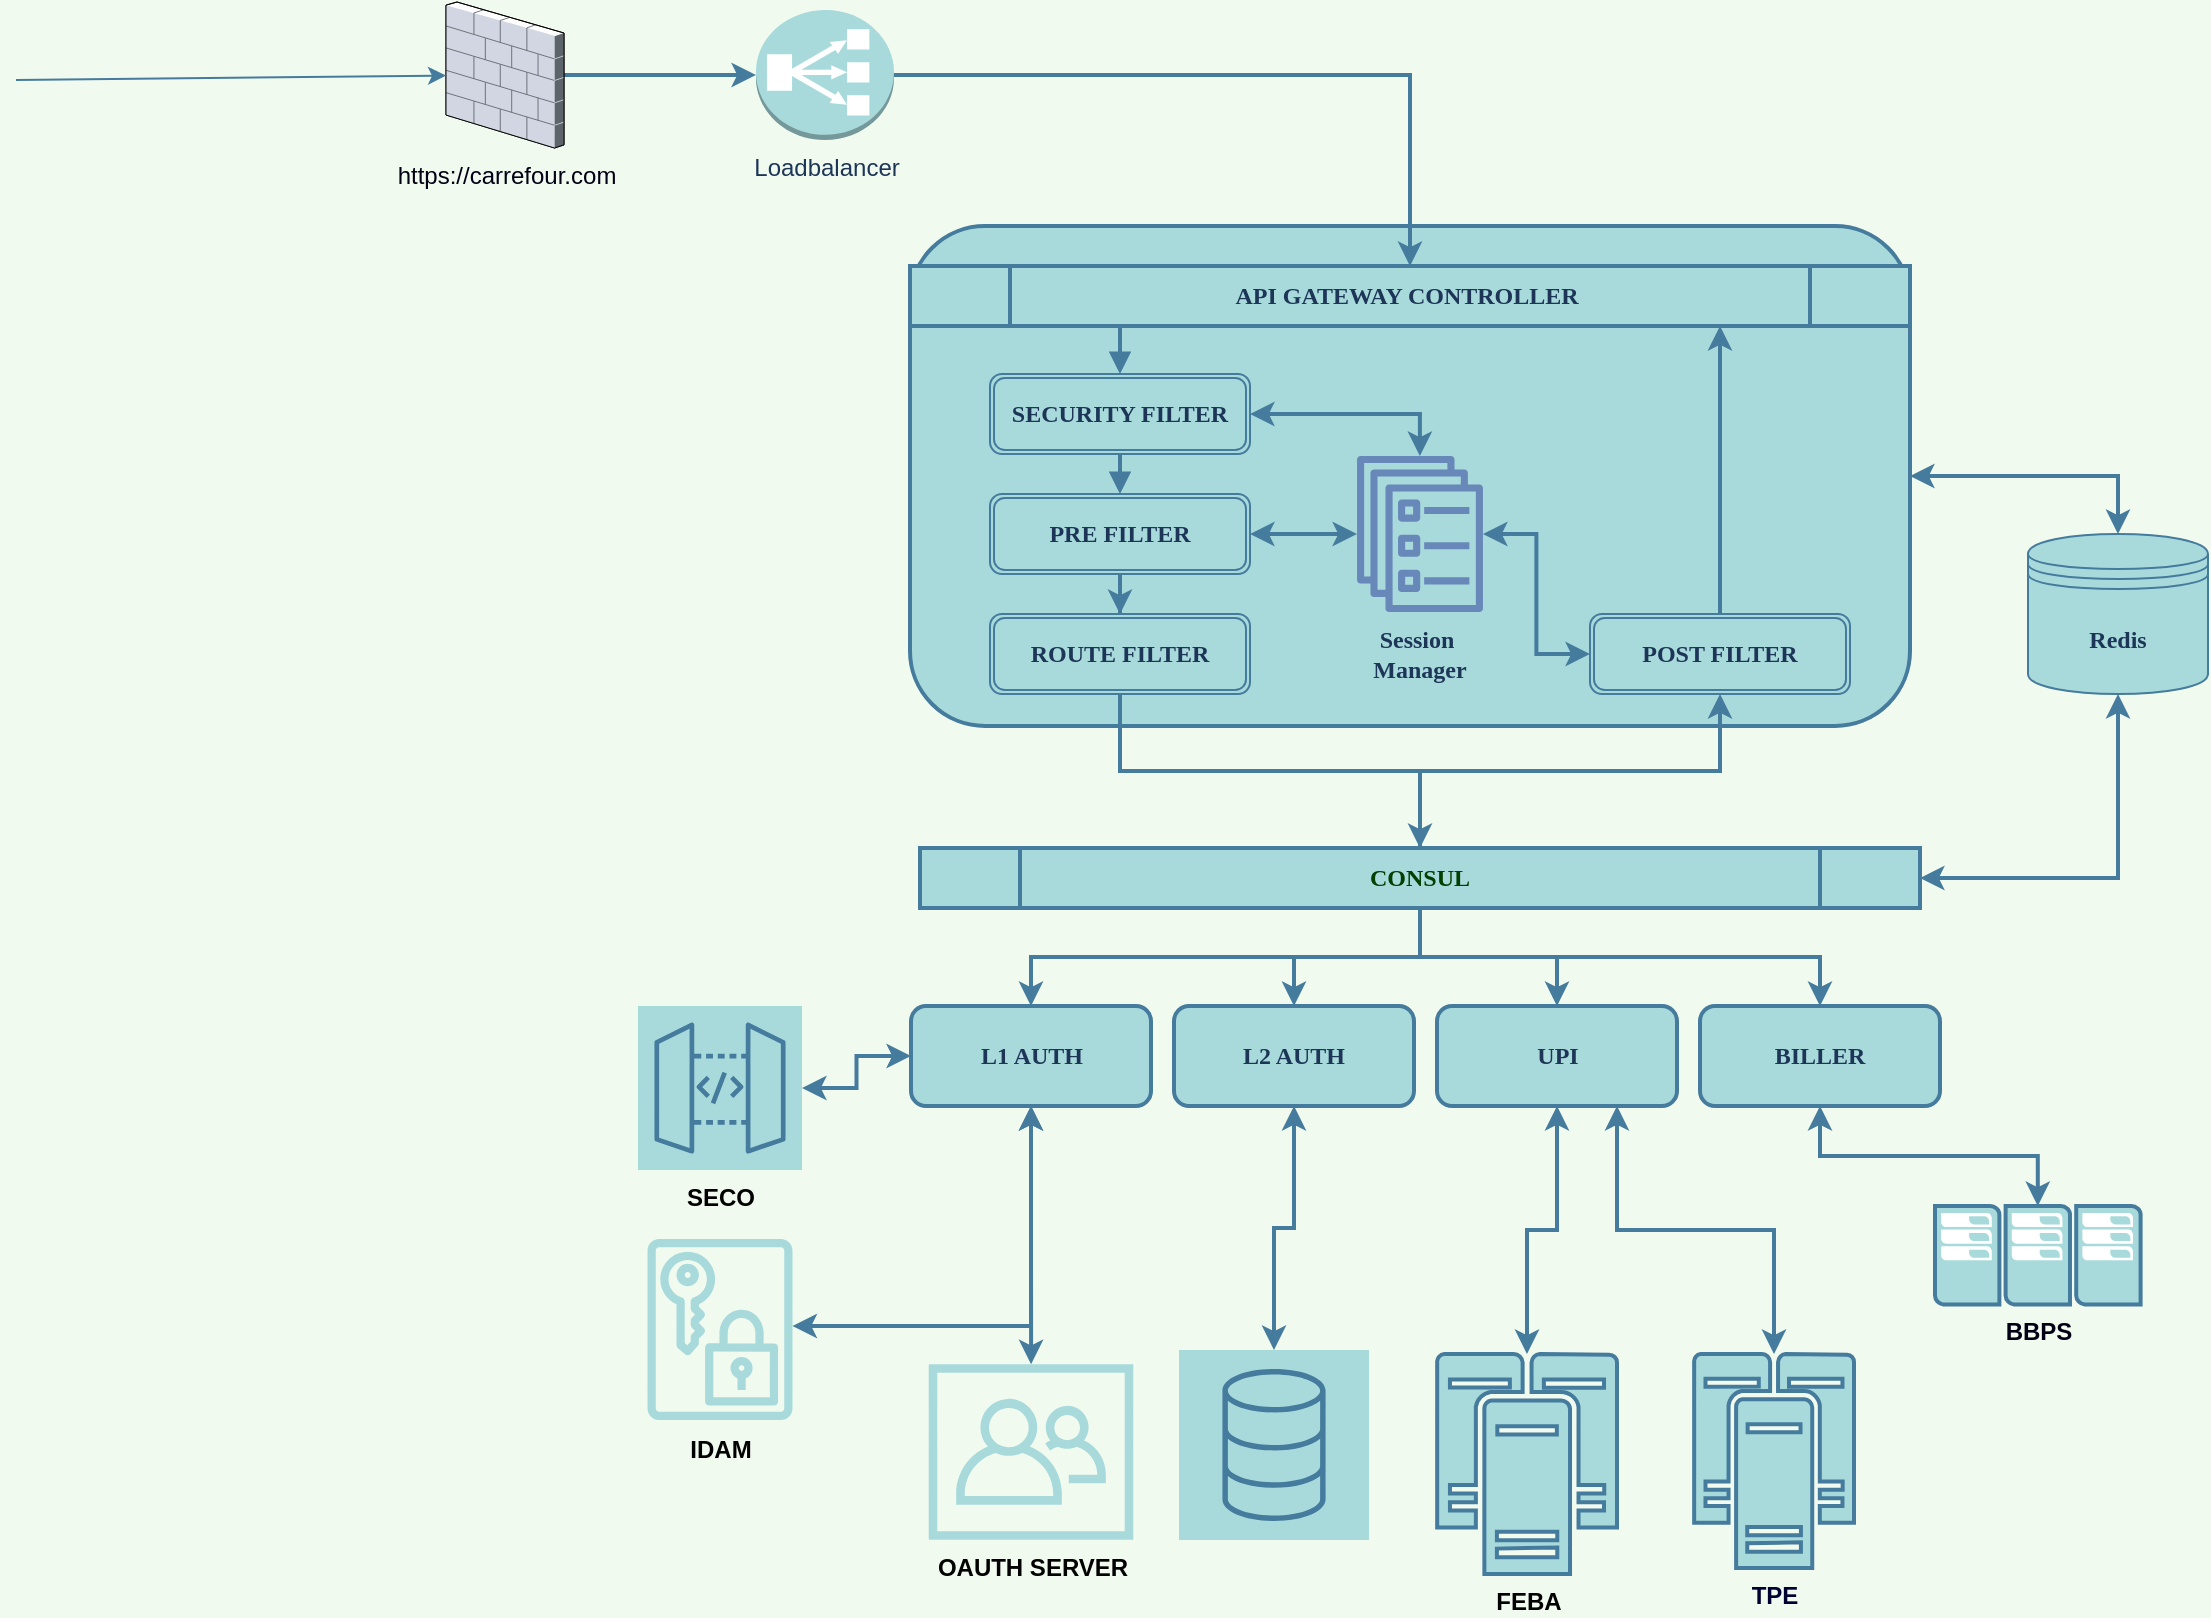 <mxfile version="15.2.5" type="device"><diagram name="Page-1" id="c7558073-3199-34d8-9f00-42111426c3f3"><mxGraphModel dx="1106" dy="814" grid="0" gridSize="10" guides="1" tooltips="1" connect="1" arrows="1" fold="1" page="1" pageScale="1" pageWidth="1169" pageHeight="827" background="#F1FAEE" math="0" shadow="0"><root><mxCell id="0"/><mxCell id="1" parent="0"/><mxCell id="-tXl4RzohkUMyZXzj-69-45" style="edgeStyle=orthogonalEdgeStyle;rounded=0;orthogonalLoop=1;jettySize=auto;html=1;startArrow=classic;startFill=1;endArrow=classic;endFill=1;strokeWidth=2;strokeColor=#457B9D;fontColor=#1D3557;labelBackgroundColor=#F1FAEE;" parent="1" source="v8y4GBMtBT7H4xQfBGqj-113" target="-tXl4RzohkUMyZXzj-69-29" edge="1"><mxGeometry relative="1" as="geometry"/></mxCell><mxCell id="-tXl4RzohkUMyZXzj-69-46" style="edgeStyle=orthogonalEdgeStyle;rounded=0;orthogonalLoop=1;jettySize=auto;html=1;startArrow=classic;startFill=1;endArrow=classic;endFill=1;strokeWidth=2;strokeColor=#457B9D;fontColor=#1D3557;labelBackgroundColor=#F1FAEE;" parent="1" source="v8y4GBMtBT7H4xQfBGqj-113" target="-tXl4RzohkUMyZXzj-69-34" edge="1"><mxGeometry relative="1" as="geometry"/></mxCell><mxCell id="-tXl4RzohkUMyZXzj-69-47" style="edgeStyle=orthogonalEdgeStyle;rounded=0;orthogonalLoop=1;jettySize=auto;html=1;startArrow=classic;startFill=1;endArrow=classic;endFill=1;strokeWidth=2;strokeColor=#457B9D;fontColor=#1D3557;labelBackgroundColor=#F1FAEE;" parent="1" source="v8y4GBMtBT7H4xQfBGqj-113" target="-tXl4RzohkUMyZXzj-69-21" edge="1"><mxGeometry relative="1" as="geometry"><Array as="points"><mxPoint x="528" y="668"/><mxPoint x="382" y="668"/></Array></mxGeometry></mxCell><mxCell id="v8y4GBMtBT7H4xQfBGqj-113" value="L1 AUTH" style="rounded=1;whiteSpace=wrap;html=1;fontFamily=Garamond;fontSize=12;fontStyle=1;strokeWidth=2;fillColor=#A8DADC;strokeColor=#457B9D;fontColor=#1D3557;" parent="1" vertex="1"><mxGeometry x="467.5" y="508" width="120" height="50" as="geometry"/></mxCell><mxCell id="-tXl4RzohkUMyZXzj-69-44" style="edgeStyle=orthogonalEdgeStyle;rounded=0;orthogonalLoop=1;jettySize=auto;html=1;startArrow=classic;startFill=1;endArrow=classic;endFill=1;strokeWidth=2;strokeColor=#457B9D;fontColor=#1D3557;labelBackgroundColor=#F1FAEE;" parent="1" source="v8y4GBMtBT7H4xQfBGqj-115" target="-tXl4RzohkUMyZXzj-69-19" edge="1"><mxGeometry relative="1" as="geometry"/></mxCell><mxCell id="v8y4GBMtBT7H4xQfBGqj-115" value="L2 AUTH" style="rounded=1;whiteSpace=wrap;html=1;fontFamily=Garamond;fontSize=12;fontStyle=1;strokeWidth=2;fillColor=#A8DADC;strokeColor=#457B9D;fontColor=#1D3557;" parent="1" vertex="1"><mxGeometry x="599" y="508" width="120" height="50" as="geometry"/></mxCell><mxCell id="-tXl4RzohkUMyZXzj-69-52" style="edgeStyle=orthogonalEdgeStyle;rounded=0;orthogonalLoop=1;jettySize=auto;html=1;entryX=0.5;entryY=0;entryDx=0;entryDy=0;entryPerimeter=0;startArrow=classic;startFill=1;endArrow=classic;endFill=1;strokeWidth=2;strokeColor=#457B9D;fontColor=#1D3557;labelBackgroundColor=#F1FAEE;" parent="1" source="v8y4GBMtBT7H4xQfBGqj-116" target="-tXl4RzohkUMyZXzj-69-59" edge="1"><mxGeometry relative="1" as="geometry"><mxPoint x="790.5" y="600" as="targetPoint"/></mxGeometry></mxCell><mxCell id="-tXl4RzohkUMyZXzj-69-63" style="edgeStyle=orthogonalEdgeStyle;rounded=0;orthogonalLoop=1;jettySize=auto;html=1;entryX=0.5;entryY=0;entryDx=0;entryDy=0;entryPerimeter=0;startArrow=classic;startFill=1;endArrow=classic;endFill=1;strokeWidth=2;exitX=0.75;exitY=1;exitDx=0;exitDy=0;strokeColor=#457B9D;fontColor=#1D3557;labelBackgroundColor=#F1FAEE;" parent="1" source="v8y4GBMtBT7H4xQfBGqj-116" target="-tXl4RzohkUMyZXzj-69-61" edge="1"><mxGeometry relative="1" as="geometry"/></mxCell><mxCell id="v8y4GBMtBT7H4xQfBGqj-116" value="UPI" style="rounded=1;whiteSpace=wrap;html=1;fontFamily=Garamond;fontSize=12;fontStyle=1;strokeWidth=2;fillColor=#A8DADC;strokeColor=#457B9D;fontColor=#1D3557;" parent="1" vertex="1"><mxGeometry x="730.5" y="508" width="120" height="50" as="geometry"/></mxCell><mxCell id="-tXl4RzohkUMyZXzj-69-66" style="edgeStyle=orthogonalEdgeStyle;rounded=0;orthogonalLoop=1;jettySize=auto;html=1;startArrow=classic;startFill=1;endArrow=classic;endFill=1;strokeWidth=2;strokeColor=#457B9D;fontColor=#1D3557;labelBackgroundColor=#F1FAEE;" parent="1" source="v8y4GBMtBT7H4xQfBGqj-118" target="-tXl4RzohkUMyZXzj-69-58" edge="1"><mxGeometry relative="1" as="geometry"/></mxCell><mxCell id="v8y4GBMtBT7H4xQfBGqj-118" value="BILLER" style="rounded=1;whiteSpace=wrap;html=1;fontFamily=Garamond;fontSize=12;fontStyle=1;strokeWidth=2;fillColor=#A8DADC;strokeColor=#457B9D;fontColor=#1D3557;" parent="1" vertex="1"><mxGeometry x="862" y="508" width="120" height="50" as="geometry"/></mxCell><mxCell id="v8y4GBMtBT7H4xQfBGqj-121" style="edgeStyle=orthogonalEdgeStyle;rounded=0;orthogonalLoop=1;jettySize=auto;html=1;entryX=0.5;entryY=0;entryDx=0;entryDy=0;fontFamily=Garamond;fontSize=12;strokeWidth=2;strokeColor=#457B9D;fontColor=#1D3557;labelBackgroundColor=#F1FAEE;" parent="1" source="v8y4GBMtBT7H4xQfBGqj-119" target="v8y4GBMtBT7H4xQfBGqj-113" edge="1"><mxGeometry relative="1" as="geometry"/></mxCell><mxCell id="v8y4GBMtBT7H4xQfBGqj-122" style="edgeStyle=orthogonalEdgeStyle;rounded=0;orthogonalLoop=1;jettySize=auto;html=1;entryX=0.5;entryY=0;entryDx=0;entryDy=0;fontFamily=Garamond;fontSize=12;strokeWidth=2;exitX=0.5;exitY=1;exitDx=0;exitDy=0;strokeColor=#457B9D;fontColor=#1D3557;labelBackgroundColor=#F1FAEE;" parent="1" source="v8y4GBMtBT7H4xQfBGqj-119" target="v8y4GBMtBT7H4xQfBGqj-118" edge="1"><mxGeometry relative="1" as="geometry"><mxPoint x="1052" y="387" as="sourcePoint"/></mxGeometry></mxCell><mxCell id="v8y4GBMtBT7H4xQfBGqj-123" style="edgeStyle=orthogonalEdgeStyle;rounded=0;orthogonalLoop=1;jettySize=auto;html=1;fontFamily=Garamond;fontSize=12;strokeWidth=2;strokeColor=#457B9D;fontColor=#1D3557;labelBackgroundColor=#F1FAEE;" parent="1" source="v8y4GBMtBT7H4xQfBGqj-119" target="v8y4GBMtBT7H4xQfBGqj-115" edge="1"><mxGeometry relative="1" as="geometry"/></mxCell><mxCell id="-tXl4RzohkUMyZXzj-69-67" style="edgeStyle=orthogonalEdgeStyle;rounded=0;orthogonalLoop=1;jettySize=auto;html=1;startArrow=classic;startFill=1;endArrow=classic;endFill=1;strokeWidth=2;strokeColor=#457B9D;fontColor=#1D3557;labelBackgroundColor=#F1FAEE;" parent="1" source="v8y4GBMtBT7H4xQfBGqj-119" target="v8y4GBMtBT7H4xQfBGqj-156" edge="1"><mxGeometry relative="1" as="geometry"/></mxCell><mxCell id="zl9vhYnZEvdMoxa9qmZj-1" style="edgeStyle=orthogonalEdgeStyle;rounded=0;sketch=0;orthogonalLoop=1;jettySize=auto;html=1;strokeWidth=2;strokeColor=#457B9D;fontColor=#1D3557;labelBackgroundColor=#F1FAEE;" edge="1" parent="1" source="v8y4GBMtBT7H4xQfBGqj-119" target="v8y4GBMtBT7H4xQfBGqj-116"><mxGeometry relative="1" as="geometry"/></mxCell><mxCell id="v8y4GBMtBT7H4xQfBGqj-119" value="&lt;font color=&quot;#004000&quot;&gt;&lt;b&gt;CONSUL&lt;/b&gt;&lt;/font&gt;" style="shape=process;whiteSpace=wrap;html=1;backgroundOutline=1;fontFamily=Garamond;fontSize=12;rotation=0;strokeWidth=2;fillColor=#A8DADC;strokeColor=#457B9D;fontColor=#1D3557;" parent="1" vertex="1"><mxGeometry x="472" y="429" width="500" height="30" as="geometry"/></mxCell><mxCell id="v8y4GBMtBT7H4xQfBGqj-136" style="edgeStyle=orthogonalEdgeStyle;rounded=0;orthogonalLoop=1;jettySize=auto;html=1;entryX=1;entryY=0.5;entryDx=0;entryDy=0;fontFamily=Garamond;fontSize=12;strokeColor=#457B9D;fontColor=#1D3557;labelBackgroundColor=#F1FAEE;" parent="1" source="v8y4GBMtBT7H4xQfBGqj-125" target="v8y4GBMtBT7H4xQfBGqj-130" edge="1"><mxGeometry relative="1" as="geometry"/></mxCell><mxCell id="v8y4GBMtBT7H4xQfBGqj-157" style="edgeStyle=orthogonalEdgeStyle;rounded=0;orthogonalLoop=1;jettySize=auto;html=1;entryX=0.5;entryY=0;entryDx=0;entryDy=0;startArrow=classic;startFill=1;strokeWidth=2;fontFamily=Garamond;fontSize=12;strokeColor=#457B9D;fontColor=#1D3557;labelBackgroundColor=#F1FAEE;" parent="1" source="v8y4GBMtBT7H4xQfBGqj-126" target="v8y4GBMtBT7H4xQfBGqj-156" edge="1"><mxGeometry relative="1" as="geometry"/></mxCell><mxCell id="v8y4GBMtBT7H4xQfBGqj-126" value="" style="rounded=1;whiteSpace=wrap;html=1;fontFamily=Garamond;fontSize=12;strokeWidth=2;fillColor=#A8DADC;strokeColor=#457B9D;fontColor=#1D3557;" parent="1" vertex="1"><mxGeometry x="467" y="118" width="500" height="250" as="geometry"/></mxCell><mxCell id="v8y4GBMtBT7H4xQfBGqj-133" style="edgeStyle=orthogonalEdgeStyle;rounded=0;orthogonalLoop=1;jettySize=auto;html=1;entryX=0.5;entryY=0;entryDx=0;entryDy=0;fontFamily=Garamond;fontSize=12;strokeWidth=2;strokeColor=#457B9D;fontColor=#1D3557;labelBackgroundColor=#F1FAEE;" parent="1" source="v8y4GBMtBT7H4xQfBGqj-127" target="v8y4GBMtBT7H4xQfBGqj-131" edge="1"><mxGeometry relative="1" as="geometry"/></mxCell><mxCell id="v8y4GBMtBT7H4xQfBGqj-127" value="PRE FILTER" style="shape=ext;double=1;rounded=1;whiteSpace=wrap;html=1;fontFamily=Garamond;fontSize=12;fontStyle=1;fillColor=#A8DADC;strokeColor=#457B9D;fontColor=#1D3557;" parent="1" vertex="1"><mxGeometry x="507" y="252" width="130" height="40" as="geometry"/></mxCell><mxCell id="v8y4GBMtBT7H4xQfBGqj-151" style="edgeStyle=orthogonalEdgeStyle;rounded=0;orthogonalLoop=1;jettySize=auto;html=1;entryX=0.81;entryY=1;entryDx=0;entryDy=0;fontFamily=Garamond;fontSize=12;strokeWidth=2;entryPerimeter=0;strokeColor=#457B9D;fontColor=#1D3557;labelBackgroundColor=#F1FAEE;" parent="1" source="v8y4GBMtBT7H4xQfBGqj-128" target="v8y4GBMtBT7H4xQfBGqj-125" edge="1"><mxGeometry relative="1" as="geometry"/></mxCell><mxCell id="v8y4GBMtBT7H4xQfBGqj-128" value="POST FILTER" style="shape=ext;double=1;rounded=1;whiteSpace=wrap;html=1;fontFamily=Garamond;fontSize=12;fontStyle=1;direction=west;fillColor=#A8DADC;strokeColor=#457B9D;fontColor=#1D3557;" parent="1" vertex="1"><mxGeometry x="807" y="312" width="130" height="40" as="geometry"/></mxCell><mxCell id="v8y4GBMtBT7H4xQfBGqj-169" style="edgeStyle=orthogonalEdgeStyle;rounded=0;orthogonalLoop=1;jettySize=auto;html=1;startArrow=classic;startFill=1;strokeWidth=2;fontFamily=Garamond;fontSize=12;strokeColor=#457B9D;fontColor=#1D3557;labelBackgroundColor=#F1FAEE;" parent="1" source="v8y4GBMtBT7H4xQfBGqj-130" target="v8y4GBMtBT7H4xQfBGqj-152" edge="1"><mxGeometry relative="1" as="geometry"/></mxCell><mxCell id="v8y4GBMtBT7H4xQfBGqj-130" value="SECURITY FILTER" style="shape=ext;double=1;rounded=1;whiteSpace=wrap;html=1;fontFamily=Garamond;fontSize=12;fontStyle=1;fillColor=#A8DADC;strokeColor=#457B9D;fontColor=#1D3557;" parent="1" vertex="1"><mxGeometry x="507" y="192" width="130" height="40" as="geometry"/></mxCell><mxCell id="v8y4GBMtBT7H4xQfBGqj-134" style="edgeStyle=orthogonalEdgeStyle;rounded=0;orthogonalLoop=1;jettySize=auto;html=1;entryX=0.5;entryY=0;entryDx=0;entryDy=0;fontFamily=Garamond;fontSize=12;strokeWidth=2;strokeColor=#457B9D;fontColor=#1D3557;labelBackgroundColor=#F1FAEE;" parent="1" source="v8y4GBMtBT7H4xQfBGqj-131" target="v8y4GBMtBT7H4xQfBGqj-119" edge="1"><mxGeometry relative="1" as="geometry"/></mxCell><mxCell id="v8y4GBMtBT7H4xQfBGqj-131" value="ROUTE FILTER" style="shape=ext;double=1;rounded=1;whiteSpace=wrap;html=1;fontFamily=Garamond;fontSize=12;fontStyle=1;fillColor=#A8DADC;strokeColor=#457B9D;fontColor=#1D3557;" parent="1" vertex="1"><mxGeometry x="507" y="312" width="130" height="40" as="geometry"/></mxCell><mxCell id="v8y4GBMtBT7H4xQfBGqj-125" value="API GATEWAY CONTROLLER&amp;nbsp;" style="shape=process;whiteSpace=wrap;html=1;backgroundOutline=1;fontFamily=Garamond;fontSize=12;strokeWidth=2;fillColor=#A8DADC;strokeColor=#457B9D;fontColor=#1D3557;fontStyle=1" parent="1" vertex="1"><mxGeometry x="467" y="138" width="500" height="30" as="geometry"/></mxCell><mxCell id="v8y4GBMtBT7H4xQfBGqj-145" style="edgeStyle=orthogonalEdgeStyle;rounded=0;orthogonalLoop=1;jettySize=auto;html=1;entryX=0.5;entryY=0;entryDx=0;entryDy=0;fontFamily=Garamond;fontSize=12;strokeWidth=2;strokeColor=#457B9D;fontColor=#1D3557;labelBackgroundColor=#F1FAEE;" parent="1" source="v8y4GBMtBT7H4xQfBGqj-119" target="v8y4GBMtBT7H4xQfBGqj-128" edge="1"><mxGeometry relative="1" as="geometry"/></mxCell><mxCell id="v8y4GBMtBT7H4xQfBGqj-147" value="" style="html=1;verticalAlign=bottom;endArrow=block;fontFamily=Garamond;fontSize=12;exitX=0.5;exitY=1;exitDx=0;exitDy=0;strokeWidth=2;strokeColor=#457B9D;fontColor=#1D3557;labelBackgroundColor=#F1FAEE;" parent="1" source="v8y4GBMtBT7H4xQfBGqj-130" target="v8y4GBMtBT7H4xQfBGqj-127" edge="1"><mxGeometry width="80" relative="1" as="geometry"><mxPoint x="467" y="648" as="sourcePoint"/><mxPoint x="547" y="648" as="targetPoint"/></mxGeometry></mxCell><mxCell id="v8y4GBMtBT7H4xQfBGqj-153" style="edgeStyle=orthogonalEdgeStyle;rounded=0;orthogonalLoop=1;jettySize=auto;html=1;entryX=1;entryY=0.5;entryDx=0;entryDy=0;fontFamily=Garamond;fontSize=12;startArrow=classic;startFill=1;strokeWidth=2;strokeColor=#457B9D;fontColor=#1D3557;labelBackgroundColor=#F1FAEE;" parent="1" source="v8y4GBMtBT7H4xQfBGqj-152" target="v8y4GBMtBT7H4xQfBGqj-127" edge="1"><mxGeometry relative="1" as="geometry"/></mxCell><mxCell id="v8y4GBMtBT7H4xQfBGqj-154" style="edgeStyle=orthogonalEdgeStyle;rounded=0;orthogonalLoop=1;jettySize=auto;html=1;entryX=1;entryY=0.5;entryDx=0;entryDy=0;fontFamily=Garamond;fontSize=12;startArrow=classic;startFill=1;strokeWidth=2;strokeColor=#457B9D;fontColor=#1D3557;labelBackgroundColor=#F1FAEE;" parent="1" source="v8y4GBMtBT7H4xQfBGqj-152" target="v8y4GBMtBT7H4xQfBGqj-128" edge="1"><mxGeometry relative="1" as="geometry"/></mxCell><mxCell id="v8y4GBMtBT7H4xQfBGqj-152" value="" style="outlineConnect=0;dashed=0;verticalLabelPosition=bottom;verticalAlign=top;align=center;html=1;fontSize=12;fontStyle=0;aspect=fixed;pointerEvents=1;shape=mxgraph.aws4.ecs_service;fillColor=#6788B8;strokeColor=#10739e;" parent="1" vertex="1"><mxGeometry x="690" y="233" width="64" height="78" as="geometry"/></mxCell><mxCell id="v8y4GBMtBT7H4xQfBGqj-155" value="Session&amp;nbsp;&lt;br&gt;Manager&lt;br&gt;" style="text;html=1;strokeColor=none;fillColor=none;align=center;verticalAlign=middle;whiteSpace=wrap;rounded=0;fontFamily=Garamond;fontSize=12;fontStyle=1;fontColor=#1D3557;" parent="1" vertex="1"><mxGeometry x="702" y="322" width="40" height="20" as="geometry"/></mxCell><mxCell id="v8y4GBMtBT7H4xQfBGqj-156" value="Redis" style="shape=datastore;whiteSpace=wrap;html=1;fontFamily=Garamond;fontSize=12;fontStyle=1;fillColor=#A8DADC;strokeColor=#457B9D;fontColor=#1D3557;" parent="1" vertex="1"><mxGeometry x="1026" y="272" width="90" height="80" as="geometry"/></mxCell><mxCell id="v8y4GBMtBT7H4xQfBGqj-164" value="" style="html=1;verticalAlign=bottom;endArrow=block;fontFamily=Garamond;fontSize=12;strokeWidth=2;entryX=0.5;entryY=0;entryDx=0;entryDy=0;strokeColor=#457B9D;fontColor=#1D3557;labelBackgroundColor=#F1FAEE;" parent="1" target="v8y4GBMtBT7H4xQfBGqj-130" edge="1"><mxGeometry width="80" relative="1" as="geometry"><mxPoint x="572" y="168" as="sourcePoint"/><mxPoint x="574" y="188" as="targetPoint"/></mxGeometry></mxCell><mxCell id="v8y4GBMtBT7H4xQfBGqj-166" style="edgeStyle=none;rounded=0;orthogonalLoop=1;jettySize=auto;html=1;entryX=0.023;entryY=0;entryDx=0;entryDy=0;entryPerimeter=0;startArrow=classic;startFill=1;strokeWidth=2;fontFamily=Garamond;fontSize=12;strokeColor=#457B9D;fontColor=#1D3557;labelBackgroundColor=#F1FAEE;" parent="1" source="v8y4GBMtBT7H4xQfBGqj-130" target="v8y4GBMtBT7H4xQfBGqj-130" edge="1"><mxGeometry relative="1" as="geometry"/></mxCell><mxCell id="-tXl4RzohkUMyZXzj-69-4" style="edgeStyle=orthogonalEdgeStyle;rounded=0;orthogonalLoop=1;jettySize=auto;html=1;entryX=0;entryY=0.5;entryDx=0;entryDy=0;entryPerimeter=0;strokeWidth=2;strokeColor=#457B9D;fontColor=#1D3557;labelBackgroundColor=#F1FAEE;" parent="1" source="-tXl4RzohkUMyZXzj-69-2" target="-tXl4RzohkUMyZXzj-69-3" edge="1"><mxGeometry relative="1" as="geometry"/></mxCell><mxCell id="-tXl4RzohkUMyZXzj-69-2" value="&lt;font color=&quot;#000014&quot;&gt;https://carrefour.com&lt;/font&gt;" style="verticalLabelPosition=bottom;aspect=fixed;html=1;verticalAlign=top;align=center;outlineConnect=0;shape=mxgraph.citrix.firewall;fillColor=#A8DADC;strokeColor=#457B9D;fontColor=#1D3557;" parent="1" vertex="1"><mxGeometry x="235" y="6" width="59" height="73" as="geometry"/></mxCell><mxCell id="-tXl4RzohkUMyZXzj-69-18" style="edgeStyle=orthogonalEdgeStyle;rounded=0;orthogonalLoop=1;jettySize=auto;html=1;entryX=0.5;entryY=0;entryDx=0;entryDy=0;endArrow=classic;endFill=1;strokeWidth=2;strokeColor=#457B9D;fontColor=#1D3557;labelBackgroundColor=#F1FAEE;" parent="1" source="-tXl4RzohkUMyZXzj-69-3" target="v8y4GBMtBT7H4xQfBGqj-125" edge="1"><mxGeometry relative="1" as="geometry"/></mxCell><mxCell id="-tXl4RzohkUMyZXzj-69-3" value="Loadbalancer" style="outlineConnect=0;dashed=0;verticalLabelPosition=bottom;verticalAlign=top;align=center;html=1;shape=mxgraph.aws3.classic_load_balancer;fillColor=#A8DADC;strokeColor=#457B9D;fontColor=#1D3557;" parent="1" vertex="1"><mxGeometry x="390" y="10" width="69" height="65" as="geometry"/></mxCell><mxCell id="-tXl4RzohkUMyZXzj-69-8" value="" style="endArrow=classic;html=1;strokeColor=#457B9D;fontColor=#1D3557;labelBackgroundColor=#F1FAEE;" parent="1" target="-tXl4RzohkUMyZXzj-69-2" edge="1"><mxGeometry width="50" height="50" relative="1" as="geometry"><mxPoint x="20" y="45" as="sourcePoint"/><mxPoint x="80" y="58" as="targetPoint"/></mxGeometry></mxCell><mxCell id="-tXl4RzohkUMyZXzj-69-19" value="" style="outlineConnect=0;gradientDirection=north;dashed=0;verticalLabelPosition=bottom;verticalAlign=top;align=center;html=1;fontSize=12;fontStyle=0;aspect=fixed;shape=mxgraph.aws4.resourceIcon;resIcon=mxgraph.aws4.database;fillColor=#A8DADC;strokeColor=#457B9D;fontColor=#1D3557;" parent="1" vertex="1"><mxGeometry x="601.5" y="680" width="95" height="95" as="geometry"/></mxCell><mxCell id="-tXl4RzohkUMyZXzj-69-21" value="&lt;font color=&quot;#000000&quot;&gt;&lt;b&gt;IDAM&lt;/b&gt;&lt;/font&gt;" style="outlineConnect=0;dashed=0;verticalLabelPosition=bottom;verticalAlign=top;align=center;html=1;fontSize=12;fontStyle=0;aspect=fixed;pointerEvents=1;shape=mxgraph.aws4.data_encryption_key;fillColor=#A8DADC;strokeColor=#457B9D;fontColor=#1D3557;" parent="1" vertex="1"><mxGeometry x="335.76" y="624" width="72.48" height="91.5" as="geometry"/></mxCell><mxCell id="-tXl4RzohkUMyZXzj-69-29" value="&lt;font color=&quot;#000000&quot;&gt;&lt;b&gt;SECO&lt;/b&gt;&lt;/font&gt;" style="outlineConnect=0;gradientDirection=north;dashed=0;verticalLabelPosition=bottom;verticalAlign=top;align=center;html=1;fontSize=12;fontStyle=0;aspect=fixed;shape=mxgraph.aws4.resourceIcon;resIcon=mxgraph.aws4.api_gateway;fillColor=#A8DADC;strokeColor=#457B9D;fontColor=#1D3557;" parent="1" vertex="1"><mxGeometry x="331" y="508" width="82" height="82" as="geometry"/></mxCell><mxCell id="-tXl4RzohkUMyZXzj-69-34" value="&lt;font color=&quot;#000000&quot;&gt;&lt;b&gt;OAUTH SERVER&lt;/b&gt;&lt;/font&gt;" style="outlineConnect=0;dashed=0;verticalLabelPosition=bottom;verticalAlign=top;align=center;html=1;fontSize=12;fontStyle=0;aspect=fixed;pointerEvents=1;shape=mxgraph.aws4.organizations_organizational_unit;fillColor=#A8DADC;strokeColor=#457B9D;fontColor=#1D3557;" parent="1" vertex="1"><mxGeometry x="476.35" y="687" width="102.3" height="88" as="geometry"/></mxCell><mxCell id="-tXl4RzohkUMyZXzj-69-58" value="&lt;font color=&quot;#000014&quot;&gt;&lt;b&gt;BBPS&lt;/b&gt;&lt;/font&gt;" style="pointerEvents=1;shadow=0;dashed=0;html=1;labelPosition=center;verticalLabelPosition=bottom;verticalAlign=top;align=center;outlineConnect=0;shape=mxgraph.veeam.cluster;strokeWidth=2;fillColor=#A8DADC;strokeColor=#457B9D;fontColor=#1D3557;" parent="1" vertex="1"><mxGeometry x="979.5" y="608" width="102.8" height="49.2" as="geometry"/></mxCell><mxCell id="-tXl4RzohkUMyZXzj-69-59" value="&lt;font color=&quot;#000000&quot;&gt;&lt;b&gt;FEBA&lt;/b&gt;&lt;/font&gt;" style="pointerEvents=1;shadow=0;dashed=0;html=1;labelPosition=center;verticalLabelPosition=bottom;verticalAlign=top;align=center;shape=mxgraph.mscae.enterprise.cluster_server;strokeWidth=2;fillColor=#A8DADC;strokeColor=#457B9D;fontColor=#1D3557;" parent="1" vertex="1"><mxGeometry x="730.5" y="682" width="90" height="110" as="geometry"/></mxCell><mxCell id="-tXl4RzohkUMyZXzj-69-61" value="&lt;b&gt;&lt;font color=&quot;#000033&quot;&gt;TPE&lt;/font&gt;&lt;/b&gt;" style="pointerEvents=1;shadow=0;dashed=0;html=1;labelPosition=center;verticalLabelPosition=bottom;verticalAlign=top;align=center;shape=mxgraph.mscae.enterprise.cluster_server;strokeWidth=2;fillColor=#A8DADC;strokeColor=#457B9D;fontColor=#1D3557;" parent="1" vertex="1"><mxGeometry x="859" y="682" width="80" height="107" as="geometry"/></mxCell></root></mxGraphModel></diagram></mxfile>